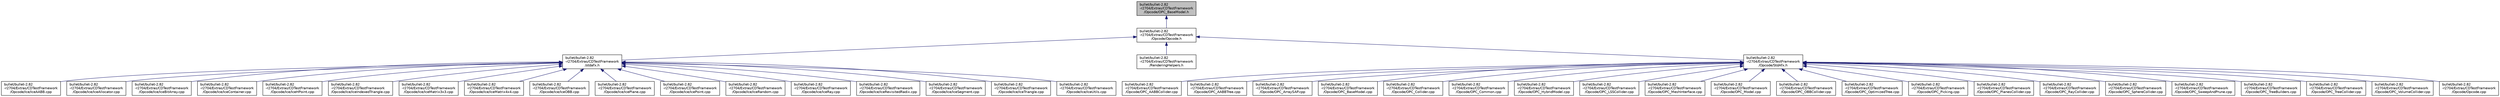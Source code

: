 digraph "bullet/bullet-2.82-r2704/Extras/CDTestFramework/Opcode/OPC_BaseModel.h"
{
  edge [fontname="Helvetica",fontsize="10",labelfontname="Helvetica",labelfontsize="10"];
  node [fontname="Helvetica",fontsize="10",shape=record];
  Node1 [label="bullet/bullet-2.82\l-r2704/Extras/CDTestFramework\l/Opcode/OPC_BaseModel.h",height=0.2,width=0.4,color="black", fillcolor="grey75", style="filled", fontcolor="black"];
  Node1 -> Node2 [dir="back",color="midnightblue",fontsize="10",style="solid",fontname="Helvetica"];
  Node2 [label="bullet/bullet-2.82\l-r2704/Extras/CDTestFramework\l/Opcode/Opcode.h",height=0.2,width=0.4,color="black", fillcolor="white", style="filled",URL="$_opcode_8h.html"];
  Node2 -> Node3 [dir="back",color="midnightblue",fontsize="10",style="solid",fontname="Helvetica"];
  Node3 [label="bullet/bullet-2.82\l-r2704/Extras/CDTestFramework\l/stdafx.h",height=0.2,width=0.4,color="black", fillcolor="white", style="filled",URL="$bullet_2bullet-2_882-r2704_2_extras_2_c_d_test_framework_2stdafx_8h_source.html"];
  Node3 -> Node4 [dir="back",color="midnightblue",fontsize="10",style="solid",fontname="Helvetica"];
  Node4 [label="bullet/bullet-2.82\l-r2704/Extras/CDTestFramework\l/Opcode/Ice/IceAABB.cpp",height=0.2,width=0.4,color="black", fillcolor="white", style="filled",URL="$_ice_a_a_b_b_8cpp.html"];
  Node3 -> Node5 [dir="back",color="midnightblue",fontsize="10",style="solid",fontname="Helvetica"];
  Node5 [label="bullet/bullet-2.82\l-r2704/Extras/CDTestFramework\l/Opcode/Ice/IceAllocator.cpp",height=0.2,width=0.4,color="black", fillcolor="white", style="filled",URL="$_ice_allocator_8cpp.html"];
  Node3 -> Node6 [dir="back",color="midnightblue",fontsize="10",style="solid",fontname="Helvetica"];
  Node6 [label="bullet/bullet-2.82\l-r2704/Extras/CDTestFramework\l/Opcode/Ice/IceBitArray.cpp",height=0.2,width=0.4,color="black", fillcolor="white", style="filled",URL="$_ice_bit_array_8cpp.html"];
  Node3 -> Node7 [dir="back",color="midnightblue",fontsize="10",style="solid",fontname="Helvetica"];
  Node7 [label="bullet/bullet-2.82\l-r2704/Extras/CDTestFramework\l/Opcode/Ice/IceContainer.cpp",height=0.2,width=0.4,color="black", fillcolor="white", style="filled",URL="$_ice_container_8cpp.html"];
  Node3 -> Node8 [dir="back",color="midnightblue",fontsize="10",style="solid",fontname="Helvetica"];
  Node8 [label="bullet/bullet-2.82\l-r2704/Extras/CDTestFramework\l/Opcode/Ice/IceHPoint.cpp",height=0.2,width=0.4,color="black", fillcolor="white", style="filled",URL="$_ice_h_point_8cpp.html"];
  Node3 -> Node9 [dir="back",color="midnightblue",fontsize="10",style="solid",fontname="Helvetica"];
  Node9 [label="bullet/bullet-2.82\l-r2704/Extras/CDTestFramework\l/Opcode/Ice/IceIndexedTriangle.cpp",height=0.2,width=0.4,color="black", fillcolor="white", style="filled",URL="$_ice_indexed_triangle_8cpp.html"];
  Node3 -> Node10 [dir="back",color="midnightblue",fontsize="10",style="solid",fontname="Helvetica"];
  Node10 [label="bullet/bullet-2.82\l-r2704/Extras/CDTestFramework\l/Opcode/Ice/IceMatrix3x3.cpp",height=0.2,width=0.4,color="black", fillcolor="white", style="filled",URL="$_ice_matrix3x3_8cpp.html"];
  Node3 -> Node11 [dir="back",color="midnightblue",fontsize="10",style="solid",fontname="Helvetica"];
  Node11 [label="bullet/bullet-2.82\l-r2704/Extras/CDTestFramework\l/Opcode/Ice/IceMatrix4x4.cpp",height=0.2,width=0.4,color="black", fillcolor="white", style="filled",URL="$_ice_matrix4x4_8cpp.html"];
  Node3 -> Node12 [dir="back",color="midnightblue",fontsize="10",style="solid",fontname="Helvetica"];
  Node12 [label="bullet/bullet-2.82\l-r2704/Extras/CDTestFramework\l/Opcode/Ice/IceOBB.cpp",height=0.2,width=0.4,color="black", fillcolor="white", style="filled",URL="$_ice_o_b_b_8cpp.html"];
  Node3 -> Node13 [dir="back",color="midnightblue",fontsize="10",style="solid",fontname="Helvetica"];
  Node13 [label="bullet/bullet-2.82\l-r2704/Extras/CDTestFramework\l/Opcode/Ice/IcePlane.cpp",height=0.2,width=0.4,color="black", fillcolor="white", style="filled",URL="$_ice_plane_8cpp.html"];
  Node3 -> Node14 [dir="back",color="midnightblue",fontsize="10",style="solid",fontname="Helvetica"];
  Node14 [label="bullet/bullet-2.82\l-r2704/Extras/CDTestFramework\l/Opcode/Ice/IcePoint.cpp",height=0.2,width=0.4,color="black", fillcolor="white", style="filled",URL="$_ice_point_8cpp.html"];
  Node3 -> Node15 [dir="back",color="midnightblue",fontsize="10",style="solid",fontname="Helvetica"];
  Node15 [label="bullet/bullet-2.82\l-r2704/Extras/CDTestFramework\l/Opcode/Ice/IceRandom.cpp",height=0.2,width=0.4,color="black", fillcolor="white", style="filled",URL="$_ice_random_8cpp.html"];
  Node3 -> Node16 [dir="back",color="midnightblue",fontsize="10",style="solid",fontname="Helvetica"];
  Node16 [label="bullet/bullet-2.82\l-r2704/Extras/CDTestFramework\l/Opcode/Ice/IceRay.cpp",height=0.2,width=0.4,color="black", fillcolor="white", style="filled",URL="$_ice_ray_8cpp.html"];
  Node3 -> Node17 [dir="back",color="midnightblue",fontsize="10",style="solid",fontname="Helvetica"];
  Node17 [label="bullet/bullet-2.82\l-r2704/Extras/CDTestFramework\l/Opcode/Ice/IceRevisitedRadix.cpp",height=0.2,width=0.4,color="black", fillcolor="white", style="filled",URL="$_ice_revisited_radix_8cpp.html"];
  Node3 -> Node18 [dir="back",color="midnightblue",fontsize="10",style="solid",fontname="Helvetica"];
  Node18 [label="bullet/bullet-2.82\l-r2704/Extras/CDTestFramework\l/Opcode/Ice/IceSegment.cpp",height=0.2,width=0.4,color="black", fillcolor="white", style="filled",URL="$_ice_segment_8cpp.html"];
  Node3 -> Node19 [dir="back",color="midnightblue",fontsize="10",style="solid",fontname="Helvetica"];
  Node19 [label="bullet/bullet-2.82\l-r2704/Extras/CDTestFramework\l/Opcode/Ice/IceTriangle.cpp",height=0.2,width=0.4,color="black", fillcolor="white", style="filled",URL="$_ice_triangle_8cpp.html"];
  Node3 -> Node20 [dir="back",color="midnightblue",fontsize="10",style="solid",fontname="Helvetica"];
  Node20 [label="bullet/bullet-2.82\l-r2704/Extras/CDTestFramework\l/Opcode/Ice/IceUtils.cpp",height=0.2,width=0.4,color="black", fillcolor="white", style="filled",URL="$_ice_utils_8cpp.html"];
  Node2 -> Node21 [dir="back",color="midnightblue",fontsize="10",style="solid",fontname="Helvetica"];
  Node21 [label="bullet/bullet-2.82\l-r2704/Extras/CDTestFramework\l/RenderingHelpers.h",height=0.2,width=0.4,color="black", fillcolor="white", style="filled",URL="$_rendering_helpers_8h_source.html"];
  Node2 -> Node22 [dir="back",color="midnightblue",fontsize="10",style="solid",fontname="Helvetica"];
  Node22 [label="bullet/bullet-2.82\l-r2704/Extras/CDTestFramework\l/Opcode/StdAfx.h",height=0.2,width=0.4,color="black", fillcolor="white", style="filled",URL="$bullet_2bullet-2_882-r2704_2_extras_2_c_d_test_framework_2_opcode_2stdafx_8h_source.html"];
  Node22 -> Node23 [dir="back",color="midnightblue",fontsize="10",style="solid",fontname="Helvetica"];
  Node23 [label="bullet/bullet-2.82\l-r2704/Extras/CDTestFramework\l/Opcode/OPC_AABBCollider.cpp",height=0.2,width=0.4,color="black", fillcolor="white", style="filled",URL="$_o_p_c___a_a_b_b_collider_8cpp.html"];
  Node22 -> Node24 [dir="back",color="midnightblue",fontsize="10",style="solid",fontname="Helvetica"];
  Node24 [label="bullet/bullet-2.82\l-r2704/Extras/CDTestFramework\l/Opcode/OPC_AABBTree.cpp",height=0.2,width=0.4,color="black", fillcolor="white", style="filled",URL="$_o_p_c___a_a_b_b_tree_8cpp.html"];
  Node22 -> Node25 [dir="back",color="midnightblue",fontsize="10",style="solid",fontname="Helvetica"];
  Node25 [label="bullet/bullet-2.82\l-r2704/Extras/CDTestFramework\l/Opcode/OPC_ArraySAP.cpp",height=0.2,width=0.4,color="black", fillcolor="white", style="filled",URL="$_o_p_c___array_s_a_p_8cpp.html"];
  Node22 -> Node26 [dir="back",color="midnightblue",fontsize="10",style="solid",fontname="Helvetica"];
  Node26 [label="bullet/bullet-2.82\l-r2704/Extras/CDTestFramework\l/Opcode/OPC_BaseModel.cpp",height=0.2,width=0.4,color="black", fillcolor="white", style="filled",URL="$_o_p_c___base_model_8cpp.html"];
  Node22 -> Node27 [dir="back",color="midnightblue",fontsize="10",style="solid",fontname="Helvetica"];
  Node27 [label="bullet/bullet-2.82\l-r2704/Extras/CDTestFramework\l/Opcode/OPC_Collider.cpp",height=0.2,width=0.4,color="black", fillcolor="white", style="filled",URL="$_o_p_c___collider_8cpp.html"];
  Node22 -> Node28 [dir="back",color="midnightblue",fontsize="10",style="solid",fontname="Helvetica"];
  Node28 [label="bullet/bullet-2.82\l-r2704/Extras/CDTestFramework\l/Opcode/OPC_Common.cpp",height=0.2,width=0.4,color="black", fillcolor="white", style="filled",URL="$_o_p_c___common_8cpp.html"];
  Node22 -> Node29 [dir="back",color="midnightblue",fontsize="10",style="solid",fontname="Helvetica"];
  Node29 [label="bullet/bullet-2.82\l-r2704/Extras/CDTestFramework\l/Opcode/OPC_HybridModel.cpp",height=0.2,width=0.4,color="black", fillcolor="white", style="filled",URL="$_o_p_c___hybrid_model_8cpp.html"];
  Node22 -> Node30 [dir="back",color="midnightblue",fontsize="10",style="solid",fontname="Helvetica"];
  Node30 [label="bullet/bullet-2.82\l-r2704/Extras/CDTestFramework\l/Opcode/OPC_LSSCollider.cpp",height=0.2,width=0.4,color="black", fillcolor="white", style="filled",URL="$_o_p_c___l_s_s_collider_8cpp.html"];
  Node22 -> Node31 [dir="back",color="midnightblue",fontsize="10",style="solid",fontname="Helvetica"];
  Node31 [label="bullet/bullet-2.82\l-r2704/Extras/CDTestFramework\l/Opcode/OPC_MeshInterface.cpp",height=0.2,width=0.4,color="black", fillcolor="white", style="filled",URL="$_o_p_c___mesh_interface_8cpp.html"];
  Node22 -> Node32 [dir="back",color="midnightblue",fontsize="10",style="solid",fontname="Helvetica"];
  Node32 [label="bullet/bullet-2.82\l-r2704/Extras/CDTestFramework\l/Opcode/OPC_Model.cpp",height=0.2,width=0.4,color="black", fillcolor="white", style="filled",URL="$_o_p_c___model_8cpp.html"];
  Node22 -> Node33 [dir="back",color="midnightblue",fontsize="10",style="solid",fontname="Helvetica"];
  Node33 [label="bullet/bullet-2.82\l-r2704/Extras/CDTestFramework\l/Opcode/OPC_OBBCollider.cpp",height=0.2,width=0.4,color="black", fillcolor="white", style="filled",URL="$_o_p_c___o_b_b_collider_8cpp.html"];
  Node22 -> Node34 [dir="back",color="midnightblue",fontsize="10",style="solid",fontname="Helvetica"];
  Node34 [label="bullet/bullet-2.82\l-r2704/Extras/CDTestFramework\l/Opcode/OPC_OptimizedTree.cpp",height=0.2,width=0.4,color="black", fillcolor="white", style="filled",URL="$_o_p_c___optimized_tree_8cpp.html"];
  Node22 -> Node35 [dir="back",color="midnightblue",fontsize="10",style="solid",fontname="Helvetica"];
  Node35 [label="bullet/bullet-2.82\l-r2704/Extras/CDTestFramework\l/Opcode/OPC_Picking.cpp",height=0.2,width=0.4,color="black", fillcolor="white", style="filled",URL="$_o_p_c___picking_8cpp.html"];
  Node22 -> Node36 [dir="back",color="midnightblue",fontsize="10",style="solid",fontname="Helvetica"];
  Node36 [label="bullet/bullet-2.82\l-r2704/Extras/CDTestFramework\l/Opcode/OPC_PlanesCollider.cpp",height=0.2,width=0.4,color="black", fillcolor="white", style="filled",URL="$_o_p_c___planes_collider_8cpp.html"];
  Node22 -> Node37 [dir="back",color="midnightblue",fontsize="10",style="solid",fontname="Helvetica"];
  Node37 [label="bullet/bullet-2.82\l-r2704/Extras/CDTestFramework\l/Opcode/OPC_RayCollider.cpp",height=0.2,width=0.4,color="black", fillcolor="white", style="filled",URL="$_o_p_c___ray_collider_8cpp.html"];
  Node22 -> Node38 [dir="back",color="midnightblue",fontsize="10",style="solid",fontname="Helvetica"];
  Node38 [label="bullet/bullet-2.82\l-r2704/Extras/CDTestFramework\l/Opcode/OPC_SphereCollider.cpp",height=0.2,width=0.4,color="black", fillcolor="white", style="filled",URL="$_o_p_c___sphere_collider_8cpp.html"];
  Node22 -> Node39 [dir="back",color="midnightblue",fontsize="10",style="solid",fontname="Helvetica"];
  Node39 [label="bullet/bullet-2.82\l-r2704/Extras/CDTestFramework\l/Opcode/OPC_SweepAndPrune.cpp",height=0.2,width=0.4,color="black", fillcolor="white", style="filled",URL="$_o_p_c___sweep_and_prune_8cpp.html"];
  Node22 -> Node40 [dir="back",color="midnightblue",fontsize="10",style="solid",fontname="Helvetica"];
  Node40 [label="bullet/bullet-2.82\l-r2704/Extras/CDTestFramework\l/Opcode/OPC_TreeBuilders.cpp",height=0.2,width=0.4,color="black", fillcolor="white", style="filled",URL="$_o_p_c___tree_builders_8cpp.html"];
  Node22 -> Node41 [dir="back",color="midnightblue",fontsize="10",style="solid",fontname="Helvetica"];
  Node41 [label="bullet/bullet-2.82\l-r2704/Extras/CDTestFramework\l/Opcode/OPC_TreeCollider.cpp",height=0.2,width=0.4,color="black", fillcolor="white", style="filled",URL="$_o_p_c___tree_collider_8cpp.html"];
  Node22 -> Node42 [dir="back",color="midnightblue",fontsize="10",style="solid",fontname="Helvetica"];
  Node42 [label="bullet/bullet-2.82\l-r2704/Extras/CDTestFramework\l/Opcode/OPC_VolumeCollider.cpp",height=0.2,width=0.4,color="black", fillcolor="white", style="filled",URL="$_o_p_c___volume_collider_8cpp.html"];
  Node22 -> Node43 [dir="back",color="midnightblue",fontsize="10",style="solid",fontname="Helvetica"];
  Node43 [label="bullet/bullet-2.82\l-r2704/Extras/CDTestFramework\l/Opcode/Opcode.cpp",height=0.2,width=0.4,color="black", fillcolor="white", style="filled",URL="$_opcode_8cpp.html"];
}
